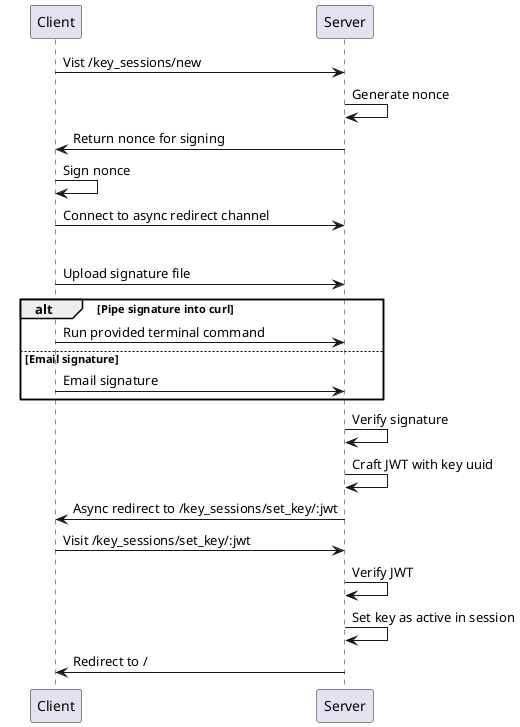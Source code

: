 @startuml signature_challenge

participant "Client" as C
participant "Server" as S

C -> S: Vist /key_sessions/new
S -> S: Generate nonce
S -> C: Return nonce for signing
C -> C: Sign nonce

C -> S: Connect to async redirect channel

alt Upload signature as a file
    C -> S: Upload signature file
alt Pipe signature into curl
    C -> S: Run provided terminal command
else Email signature
    C -> S: Email signature
end

S -> S: Verify signature
S -> S: Craft JWT with key uuid
S -> C: Async redirect to /key_sessions/set_key/:jwt

C -> S: Visit /key_sessions/set_key/:jwt
S -> S: Verify JWT
S -> S: Set key as active in session
S -> C: Redirect to /

@enduml